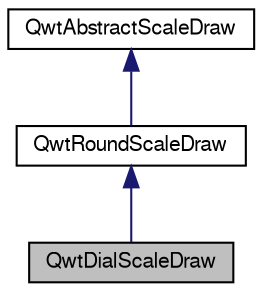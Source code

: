 digraph G
{
  edge [fontname="FreeSans",fontsize="10",labelfontname="FreeSans",labelfontsize="10"];
  node [fontname="FreeSans",fontsize="10",shape=record];
  Node1 [label="QwtDialScaleDraw",height=0.2,width=0.4,color="black", fillcolor="grey75", style="filled" fontcolor="black"];
  Node2 -> Node1 [dir="back",color="midnightblue",fontsize="10",style="solid",fontname="FreeSans"];
  Node2 [label="QwtRoundScaleDraw",height=0.2,width=0.4,color="black", fillcolor="white", style="filled",URL="$class_qwt_round_scale_draw.html",tooltip="A class for drawing round scales."];
  Node3 -> Node2 [dir="back",color="midnightblue",fontsize="10",style="solid",fontname="FreeSans"];
  Node3 [label="QwtAbstractScaleDraw",height=0.2,width=0.4,color="black", fillcolor="white", style="filled",URL="$class_qwt_abstract_scale_draw.html",tooltip="A abstract base class for drawing scales."];
}
